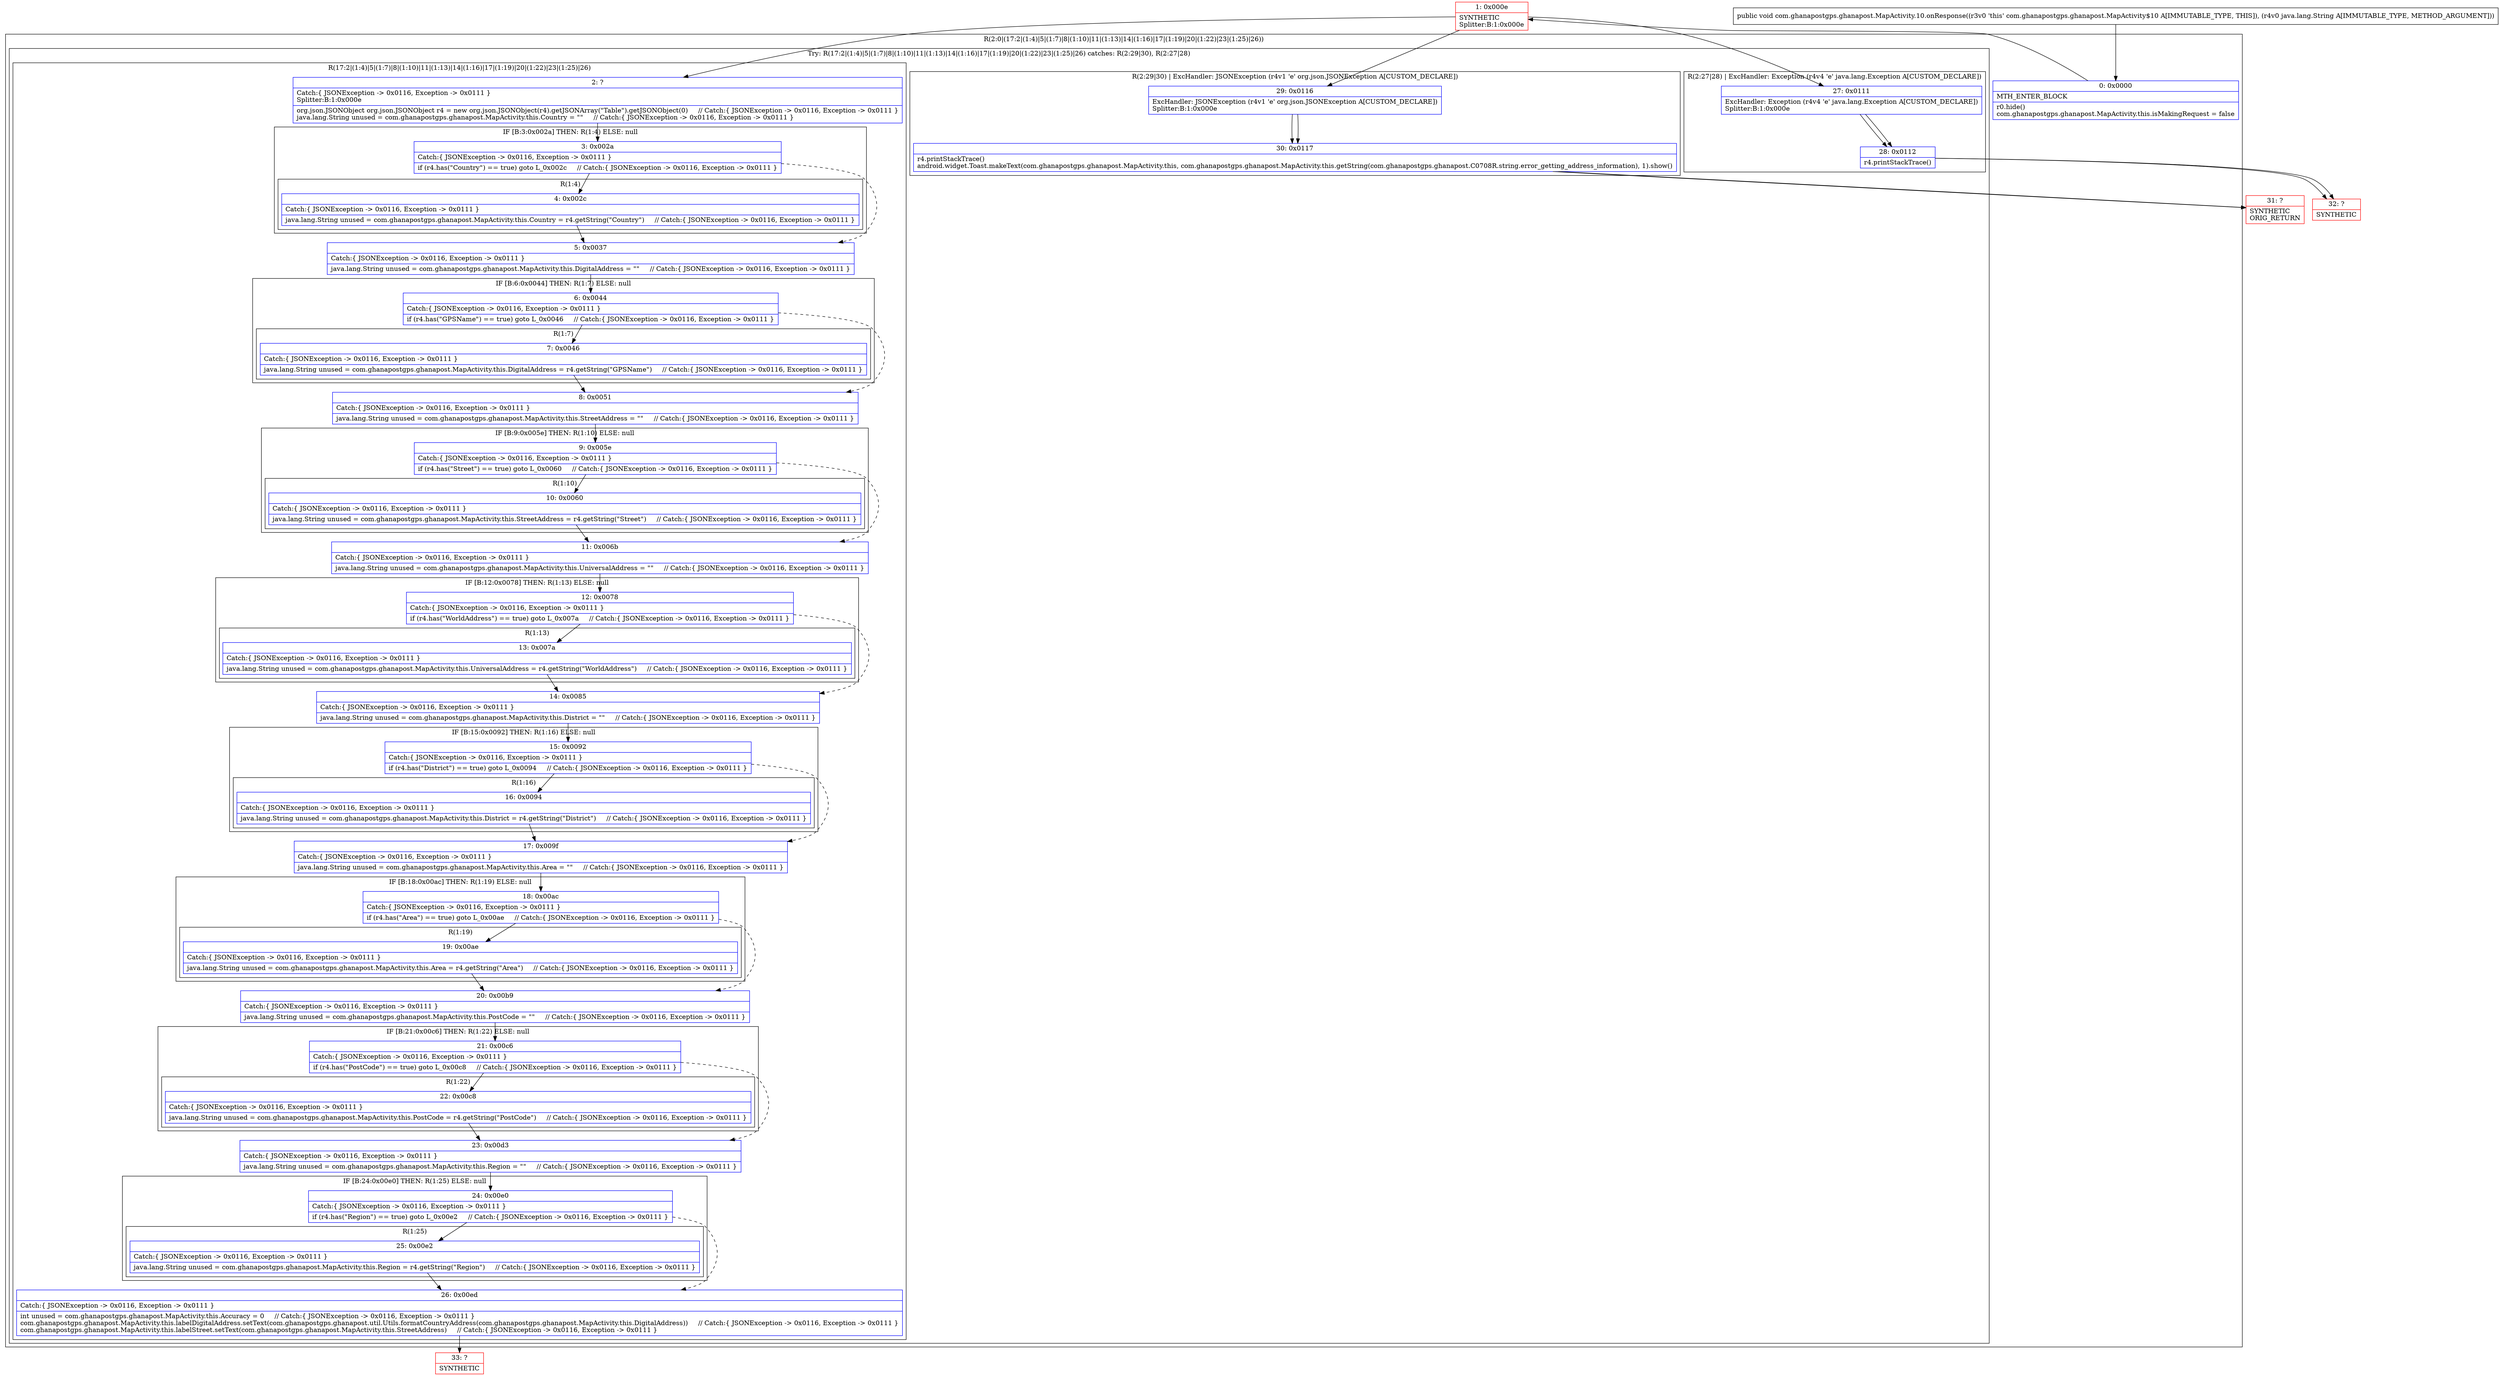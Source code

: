 digraph "CFG forcom.ghanapostgps.ghanapost.MapActivity.10.onResponse(Ljava\/lang\/String;)V" {
subgraph cluster_Region_2059566882 {
label = "R(2:0|(17:2|(1:4)|5|(1:7)|8|(1:10)|11|(1:13)|14|(1:16)|17|(1:19)|20|(1:22)|23|(1:25)|26))";
node [shape=record,color=blue];
Node_0 [shape=record,label="{0\:\ 0x0000|MTH_ENTER_BLOCK\l|r0.hide()\lcom.ghanapostgps.ghanapost.MapActivity.this.isMakingRequest = false\l}"];
subgraph cluster_TryCatchRegion_1557565409 {
label = "Try: R(17:2|(1:4)|5|(1:7)|8|(1:10)|11|(1:13)|14|(1:16)|17|(1:19)|20|(1:22)|23|(1:25)|26) catches: R(2:29|30), R(2:27|28)";
node [shape=record,color=blue];
subgraph cluster_Region_1549270072 {
label = "R(17:2|(1:4)|5|(1:7)|8|(1:10)|11|(1:13)|14|(1:16)|17|(1:19)|20|(1:22)|23|(1:25)|26)";
node [shape=record,color=blue];
Node_2 [shape=record,label="{2\:\ ?|Catch:\{ JSONException \-\> 0x0116, Exception \-\> 0x0111 \}\lSplitter:B:1:0x000e\l|org.json.JSONObject org.json.JSONObject r4 = new org.json.JSONObject(r4).getJSONArray(\"Table\").getJSONObject(0)     \/\/ Catch:\{ JSONException \-\> 0x0116, Exception \-\> 0x0111 \}\ljava.lang.String unused = com.ghanapostgps.ghanapost.MapActivity.this.Country = \"\"     \/\/ Catch:\{ JSONException \-\> 0x0116, Exception \-\> 0x0111 \}\l}"];
subgraph cluster_IfRegion_580503308 {
label = "IF [B:3:0x002a] THEN: R(1:4) ELSE: null";
node [shape=record,color=blue];
Node_3 [shape=record,label="{3\:\ 0x002a|Catch:\{ JSONException \-\> 0x0116, Exception \-\> 0x0111 \}\l|if (r4.has(\"Country\") == true) goto L_0x002c     \/\/ Catch:\{ JSONException \-\> 0x0116, Exception \-\> 0x0111 \}\l}"];
subgraph cluster_Region_535581115 {
label = "R(1:4)";
node [shape=record,color=blue];
Node_4 [shape=record,label="{4\:\ 0x002c|Catch:\{ JSONException \-\> 0x0116, Exception \-\> 0x0111 \}\l|java.lang.String unused = com.ghanapostgps.ghanapost.MapActivity.this.Country = r4.getString(\"Country\")     \/\/ Catch:\{ JSONException \-\> 0x0116, Exception \-\> 0x0111 \}\l}"];
}
}
Node_5 [shape=record,label="{5\:\ 0x0037|Catch:\{ JSONException \-\> 0x0116, Exception \-\> 0x0111 \}\l|java.lang.String unused = com.ghanapostgps.ghanapost.MapActivity.this.DigitalAddress = \"\"     \/\/ Catch:\{ JSONException \-\> 0x0116, Exception \-\> 0x0111 \}\l}"];
subgraph cluster_IfRegion_1519817498 {
label = "IF [B:6:0x0044] THEN: R(1:7) ELSE: null";
node [shape=record,color=blue];
Node_6 [shape=record,label="{6\:\ 0x0044|Catch:\{ JSONException \-\> 0x0116, Exception \-\> 0x0111 \}\l|if (r4.has(\"GPSName\") == true) goto L_0x0046     \/\/ Catch:\{ JSONException \-\> 0x0116, Exception \-\> 0x0111 \}\l}"];
subgraph cluster_Region_960692812 {
label = "R(1:7)";
node [shape=record,color=blue];
Node_7 [shape=record,label="{7\:\ 0x0046|Catch:\{ JSONException \-\> 0x0116, Exception \-\> 0x0111 \}\l|java.lang.String unused = com.ghanapostgps.ghanapost.MapActivity.this.DigitalAddress = r4.getString(\"GPSName\")     \/\/ Catch:\{ JSONException \-\> 0x0116, Exception \-\> 0x0111 \}\l}"];
}
}
Node_8 [shape=record,label="{8\:\ 0x0051|Catch:\{ JSONException \-\> 0x0116, Exception \-\> 0x0111 \}\l|java.lang.String unused = com.ghanapostgps.ghanapost.MapActivity.this.StreetAddress = \"\"     \/\/ Catch:\{ JSONException \-\> 0x0116, Exception \-\> 0x0111 \}\l}"];
subgraph cluster_IfRegion_1435374543 {
label = "IF [B:9:0x005e] THEN: R(1:10) ELSE: null";
node [shape=record,color=blue];
Node_9 [shape=record,label="{9\:\ 0x005e|Catch:\{ JSONException \-\> 0x0116, Exception \-\> 0x0111 \}\l|if (r4.has(\"Street\") == true) goto L_0x0060     \/\/ Catch:\{ JSONException \-\> 0x0116, Exception \-\> 0x0111 \}\l}"];
subgraph cluster_Region_672325964 {
label = "R(1:10)";
node [shape=record,color=blue];
Node_10 [shape=record,label="{10\:\ 0x0060|Catch:\{ JSONException \-\> 0x0116, Exception \-\> 0x0111 \}\l|java.lang.String unused = com.ghanapostgps.ghanapost.MapActivity.this.StreetAddress = r4.getString(\"Street\")     \/\/ Catch:\{ JSONException \-\> 0x0116, Exception \-\> 0x0111 \}\l}"];
}
}
Node_11 [shape=record,label="{11\:\ 0x006b|Catch:\{ JSONException \-\> 0x0116, Exception \-\> 0x0111 \}\l|java.lang.String unused = com.ghanapostgps.ghanapost.MapActivity.this.UniversalAddress = \"\"     \/\/ Catch:\{ JSONException \-\> 0x0116, Exception \-\> 0x0111 \}\l}"];
subgraph cluster_IfRegion_1181919511 {
label = "IF [B:12:0x0078] THEN: R(1:13) ELSE: null";
node [shape=record,color=blue];
Node_12 [shape=record,label="{12\:\ 0x0078|Catch:\{ JSONException \-\> 0x0116, Exception \-\> 0x0111 \}\l|if (r4.has(\"WorldAddress\") == true) goto L_0x007a     \/\/ Catch:\{ JSONException \-\> 0x0116, Exception \-\> 0x0111 \}\l}"];
subgraph cluster_Region_1736610551 {
label = "R(1:13)";
node [shape=record,color=blue];
Node_13 [shape=record,label="{13\:\ 0x007a|Catch:\{ JSONException \-\> 0x0116, Exception \-\> 0x0111 \}\l|java.lang.String unused = com.ghanapostgps.ghanapost.MapActivity.this.UniversalAddress = r4.getString(\"WorldAddress\")     \/\/ Catch:\{ JSONException \-\> 0x0116, Exception \-\> 0x0111 \}\l}"];
}
}
Node_14 [shape=record,label="{14\:\ 0x0085|Catch:\{ JSONException \-\> 0x0116, Exception \-\> 0x0111 \}\l|java.lang.String unused = com.ghanapostgps.ghanapost.MapActivity.this.District = \"\"     \/\/ Catch:\{ JSONException \-\> 0x0116, Exception \-\> 0x0111 \}\l}"];
subgraph cluster_IfRegion_1110963619 {
label = "IF [B:15:0x0092] THEN: R(1:16) ELSE: null";
node [shape=record,color=blue];
Node_15 [shape=record,label="{15\:\ 0x0092|Catch:\{ JSONException \-\> 0x0116, Exception \-\> 0x0111 \}\l|if (r4.has(\"District\") == true) goto L_0x0094     \/\/ Catch:\{ JSONException \-\> 0x0116, Exception \-\> 0x0111 \}\l}"];
subgraph cluster_Region_2106614824 {
label = "R(1:16)";
node [shape=record,color=blue];
Node_16 [shape=record,label="{16\:\ 0x0094|Catch:\{ JSONException \-\> 0x0116, Exception \-\> 0x0111 \}\l|java.lang.String unused = com.ghanapostgps.ghanapost.MapActivity.this.District = r4.getString(\"District\")     \/\/ Catch:\{ JSONException \-\> 0x0116, Exception \-\> 0x0111 \}\l}"];
}
}
Node_17 [shape=record,label="{17\:\ 0x009f|Catch:\{ JSONException \-\> 0x0116, Exception \-\> 0x0111 \}\l|java.lang.String unused = com.ghanapostgps.ghanapost.MapActivity.this.Area = \"\"     \/\/ Catch:\{ JSONException \-\> 0x0116, Exception \-\> 0x0111 \}\l}"];
subgraph cluster_IfRegion_779702428 {
label = "IF [B:18:0x00ac] THEN: R(1:19) ELSE: null";
node [shape=record,color=blue];
Node_18 [shape=record,label="{18\:\ 0x00ac|Catch:\{ JSONException \-\> 0x0116, Exception \-\> 0x0111 \}\l|if (r4.has(\"Area\") == true) goto L_0x00ae     \/\/ Catch:\{ JSONException \-\> 0x0116, Exception \-\> 0x0111 \}\l}"];
subgraph cluster_Region_1570728590 {
label = "R(1:19)";
node [shape=record,color=blue];
Node_19 [shape=record,label="{19\:\ 0x00ae|Catch:\{ JSONException \-\> 0x0116, Exception \-\> 0x0111 \}\l|java.lang.String unused = com.ghanapostgps.ghanapost.MapActivity.this.Area = r4.getString(\"Area\")     \/\/ Catch:\{ JSONException \-\> 0x0116, Exception \-\> 0x0111 \}\l}"];
}
}
Node_20 [shape=record,label="{20\:\ 0x00b9|Catch:\{ JSONException \-\> 0x0116, Exception \-\> 0x0111 \}\l|java.lang.String unused = com.ghanapostgps.ghanapost.MapActivity.this.PostCode = \"\"     \/\/ Catch:\{ JSONException \-\> 0x0116, Exception \-\> 0x0111 \}\l}"];
subgraph cluster_IfRegion_553125491 {
label = "IF [B:21:0x00c6] THEN: R(1:22) ELSE: null";
node [shape=record,color=blue];
Node_21 [shape=record,label="{21\:\ 0x00c6|Catch:\{ JSONException \-\> 0x0116, Exception \-\> 0x0111 \}\l|if (r4.has(\"PostCode\") == true) goto L_0x00c8     \/\/ Catch:\{ JSONException \-\> 0x0116, Exception \-\> 0x0111 \}\l}"];
subgraph cluster_Region_1580701536 {
label = "R(1:22)";
node [shape=record,color=blue];
Node_22 [shape=record,label="{22\:\ 0x00c8|Catch:\{ JSONException \-\> 0x0116, Exception \-\> 0x0111 \}\l|java.lang.String unused = com.ghanapostgps.ghanapost.MapActivity.this.PostCode = r4.getString(\"PostCode\")     \/\/ Catch:\{ JSONException \-\> 0x0116, Exception \-\> 0x0111 \}\l}"];
}
}
Node_23 [shape=record,label="{23\:\ 0x00d3|Catch:\{ JSONException \-\> 0x0116, Exception \-\> 0x0111 \}\l|java.lang.String unused = com.ghanapostgps.ghanapost.MapActivity.this.Region = \"\"     \/\/ Catch:\{ JSONException \-\> 0x0116, Exception \-\> 0x0111 \}\l}"];
subgraph cluster_IfRegion_976146826 {
label = "IF [B:24:0x00e0] THEN: R(1:25) ELSE: null";
node [shape=record,color=blue];
Node_24 [shape=record,label="{24\:\ 0x00e0|Catch:\{ JSONException \-\> 0x0116, Exception \-\> 0x0111 \}\l|if (r4.has(\"Region\") == true) goto L_0x00e2     \/\/ Catch:\{ JSONException \-\> 0x0116, Exception \-\> 0x0111 \}\l}"];
subgraph cluster_Region_482547547 {
label = "R(1:25)";
node [shape=record,color=blue];
Node_25 [shape=record,label="{25\:\ 0x00e2|Catch:\{ JSONException \-\> 0x0116, Exception \-\> 0x0111 \}\l|java.lang.String unused = com.ghanapostgps.ghanapost.MapActivity.this.Region = r4.getString(\"Region\")     \/\/ Catch:\{ JSONException \-\> 0x0116, Exception \-\> 0x0111 \}\l}"];
}
}
Node_26 [shape=record,label="{26\:\ 0x00ed|Catch:\{ JSONException \-\> 0x0116, Exception \-\> 0x0111 \}\l|int unused = com.ghanapostgps.ghanapost.MapActivity.this.Accuracy = 0     \/\/ Catch:\{ JSONException \-\> 0x0116, Exception \-\> 0x0111 \}\lcom.ghanapostgps.ghanapost.MapActivity.this.labelDigitalAddress.setText(com.ghanapostgps.ghanapost.util.Utils.formatCountryAddress(com.ghanapostgps.ghanapost.MapActivity.this.DigitalAddress))     \/\/ Catch:\{ JSONException \-\> 0x0116, Exception \-\> 0x0111 \}\lcom.ghanapostgps.ghanapost.MapActivity.this.labelStreet.setText(com.ghanapostgps.ghanapost.MapActivity.this.StreetAddress)     \/\/ Catch:\{ JSONException \-\> 0x0116, Exception \-\> 0x0111 \}\l}"];
}
subgraph cluster_Region_291504119 {
label = "R(2:29|30) | ExcHandler: JSONException (r4v1 'e' org.json.JSONException A[CUSTOM_DECLARE])\l";
node [shape=record,color=blue];
Node_29 [shape=record,label="{29\:\ 0x0116|ExcHandler: JSONException (r4v1 'e' org.json.JSONException A[CUSTOM_DECLARE])\lSplitter:B:1:0x000e\l}"];
Node_30 [shape=record,label="{30\:\ 0x0117|r4.printStackTrace()\landroid.widget.Toast.makeText(com.ghanapostgps.ghanapost.MapActivity.this, com.ghanapostgps.ghanapost.MapActivity.this.getString(com.ghanapostgps.ghanapost.C0708R.string.error_getting_address_information), 1).show()\l}"];
}
subgraph cluster_Region_2009834203 {
label = "R(2:27|28) | ExcHandler: Exception (r4v4 'e' java.lang.Exception A[CUSTOM_DECLARE])\l";
node [shape=record,color=blue];
Node_27 [shape=record,label="{27\:\ 0x0111|ExcHandler: Exception (r4v4 'e' java.lang.Exception A[CUSTOM_DECLARE])\lSplitter:B:1:0x000e\l}"];
Node_28 [shape=record,label="{28\:\ 0x0112|r4.printStackTrace()\l}"];
}
}
}
subgraph cluster_Region_291504119 {
label = "R(2:29|30) | ExcHandler: JSONException (r4v1 'e' org.json.JSONException A[CUSTOM_DECLARE])\l";
node [shape=record,color=blue];
Node_29 [shape=record,label="{29\:\ 0x0116|ExcHandler: JSONException (r4v1 'e' org.json.JSONException A[CUSTOM_DECLARE])\lSplitter:B:1:0x000e\l}"];
Node_30 [shape=record,label="{30\:\ 0x0117|r4.printStackTrace()\landroid.widget.Toast.makeText(com.ghanapostgps.ghanapost.MapActivity.this, com.ghanapostgps.ghanapost.MapActivity.this.getString(com.ghanapostgps.ghanapost.C0708R.string.error_getting_address_information), 1).show()\l}"];
}
subgraph cluster_Region_2009834203 {
label = "R(2:27|28) | ExcHandler: Exception (r4v4 'e' java.lang.Exception A[CUSTOM_DECLARE])\l";
node [shape=record,color=blue];
Node_27 [shape=record,label="{27\:\ 0x0111|ExcHandler: Exception (r4v4 'e' java.lang.Exception A[CUSTOM_DECLARE])\lSplitter:B:1:0x000e\l}"];
Node_28 [shape=record,label="{28\:\ 0x0112|r4.printStackTrace()\l}"];
}
Node_1 [shape=record,color=red,label="{1\:\ 0x000e|SYNTHETIC\lSplitter:B:1:0x000e\l}"];
Node_31 [shape=record,color=red,label="{31\:\ ?|SYNTHETIC\lORIG_RETURN\l}"];
Node_32 [shape=record,color=red,label="{32\:\ ?|SYNTHETIC\l}"];
Node_33 [shape=record,color=red,label="{33\:\ ?|SYNTHETIC\l}"];
MethodNode[shape=record,label="{public void com.ghanapostgps.ghanapost.MapActivity.10.onResponse((r3v0 'this' com.ghanapostgps.ghanapost.MapActivity$10 A[IMMUTABLE_TYPE, THIS]), (r4v0 java.lang.String A[IMMUTABLE_TYPE, METHOD_ARGUMENT])) }"];
MethodNode -> Node_0;
Node_0 -> Node_1;
Node_2 -> Node_3;
Node_3 -> Node_4;
Node_3 -> Node_5[style=dashed];
Node_4 -> Node_5;
Node_5 -> Node_6;
Node_6 -> Node_7;
Node_6 -> Node_8[style=dashed];
Node_7 -> Node_8;
Node_8 -> Node_9;
Node_9 -> Node_10;
Node_9 -> Node_11[style=dashed];
Node_10 -> Node_11;
Node_11 -> Node_12;
Node_12 -> Node_13;
Node_12 -> Node_14[style=dashed];
Node_13 -> Node_14;
Node_14 -> Node_15;
Node_15 -> Node_16;
Node_15 -> Node_17[style=dashed];
Node_16 -> Node_17;
Node_17 -> Node_18;
Node_18 -> Node_19;
Node_18 -> Node_20[style=dashed];
Node_19 -> Node_20;
Node_20 -> Node_21;
Node_21 -> Node_22;
Node_21 -> Node_23[style=dashed];
Node_22 -> Node_23;
Node_23 -> Node_24;
Node_24 -> Node_25;
Node_24 -> Node_26[style=dashed];
Node_25 -> Node_26;
Node_26 -> Node_33;
Node_29 -> Node_30;
Node_30 -> Node_31;
Node_27 -> Node_28;
Node_28 -> Node_32;
Node_29 -> Node_30;
Node_30 -> Node_31;
Node_27 -> Node_28;
Node_28 -> Node_32;
Node_1 -> Node_2;
Node_1 -> Node_29;
Node_1 -> Node_27;
}

